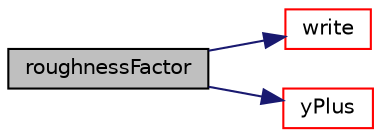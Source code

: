 digraph "roughnessFactor"
{
  bgcolor="transparent";
  edge [fontname="Helvetica",fontsize="10",labelfontname="Helvetica",labelfontsize="10"];
  node [fontname="Helvetica",fontsize="10",shape=record];
  rankdir="LR";
  Node1 [label="roughnessFactor",height=0.2,width=0.4,color="black", fillcolor="grey75", style="filled", fontcolor="black"];
  Node1 -> Node2 [color="midnightblue",fontsize="10",style="solid",fontname="Helvetica"];
  Node2 [label="write",height=0.2,width=0.4,color="red",URL="$a01717.html#a4bc86b48333705e13add9de0db8eebd3",tooltip="Write. "];
  Node1 -> Node3 [color="midnightblue",fontsize="10",style="solid",fontname="Helvetica"];
  Node3 [label="yPlus",height=0.2,width=0.4,color="red",URL="$a01717.html#af22569bc92132fb30885ef7f6ec81873",tooltip="Calculate and return the yPlus at the boundary. "];
}
